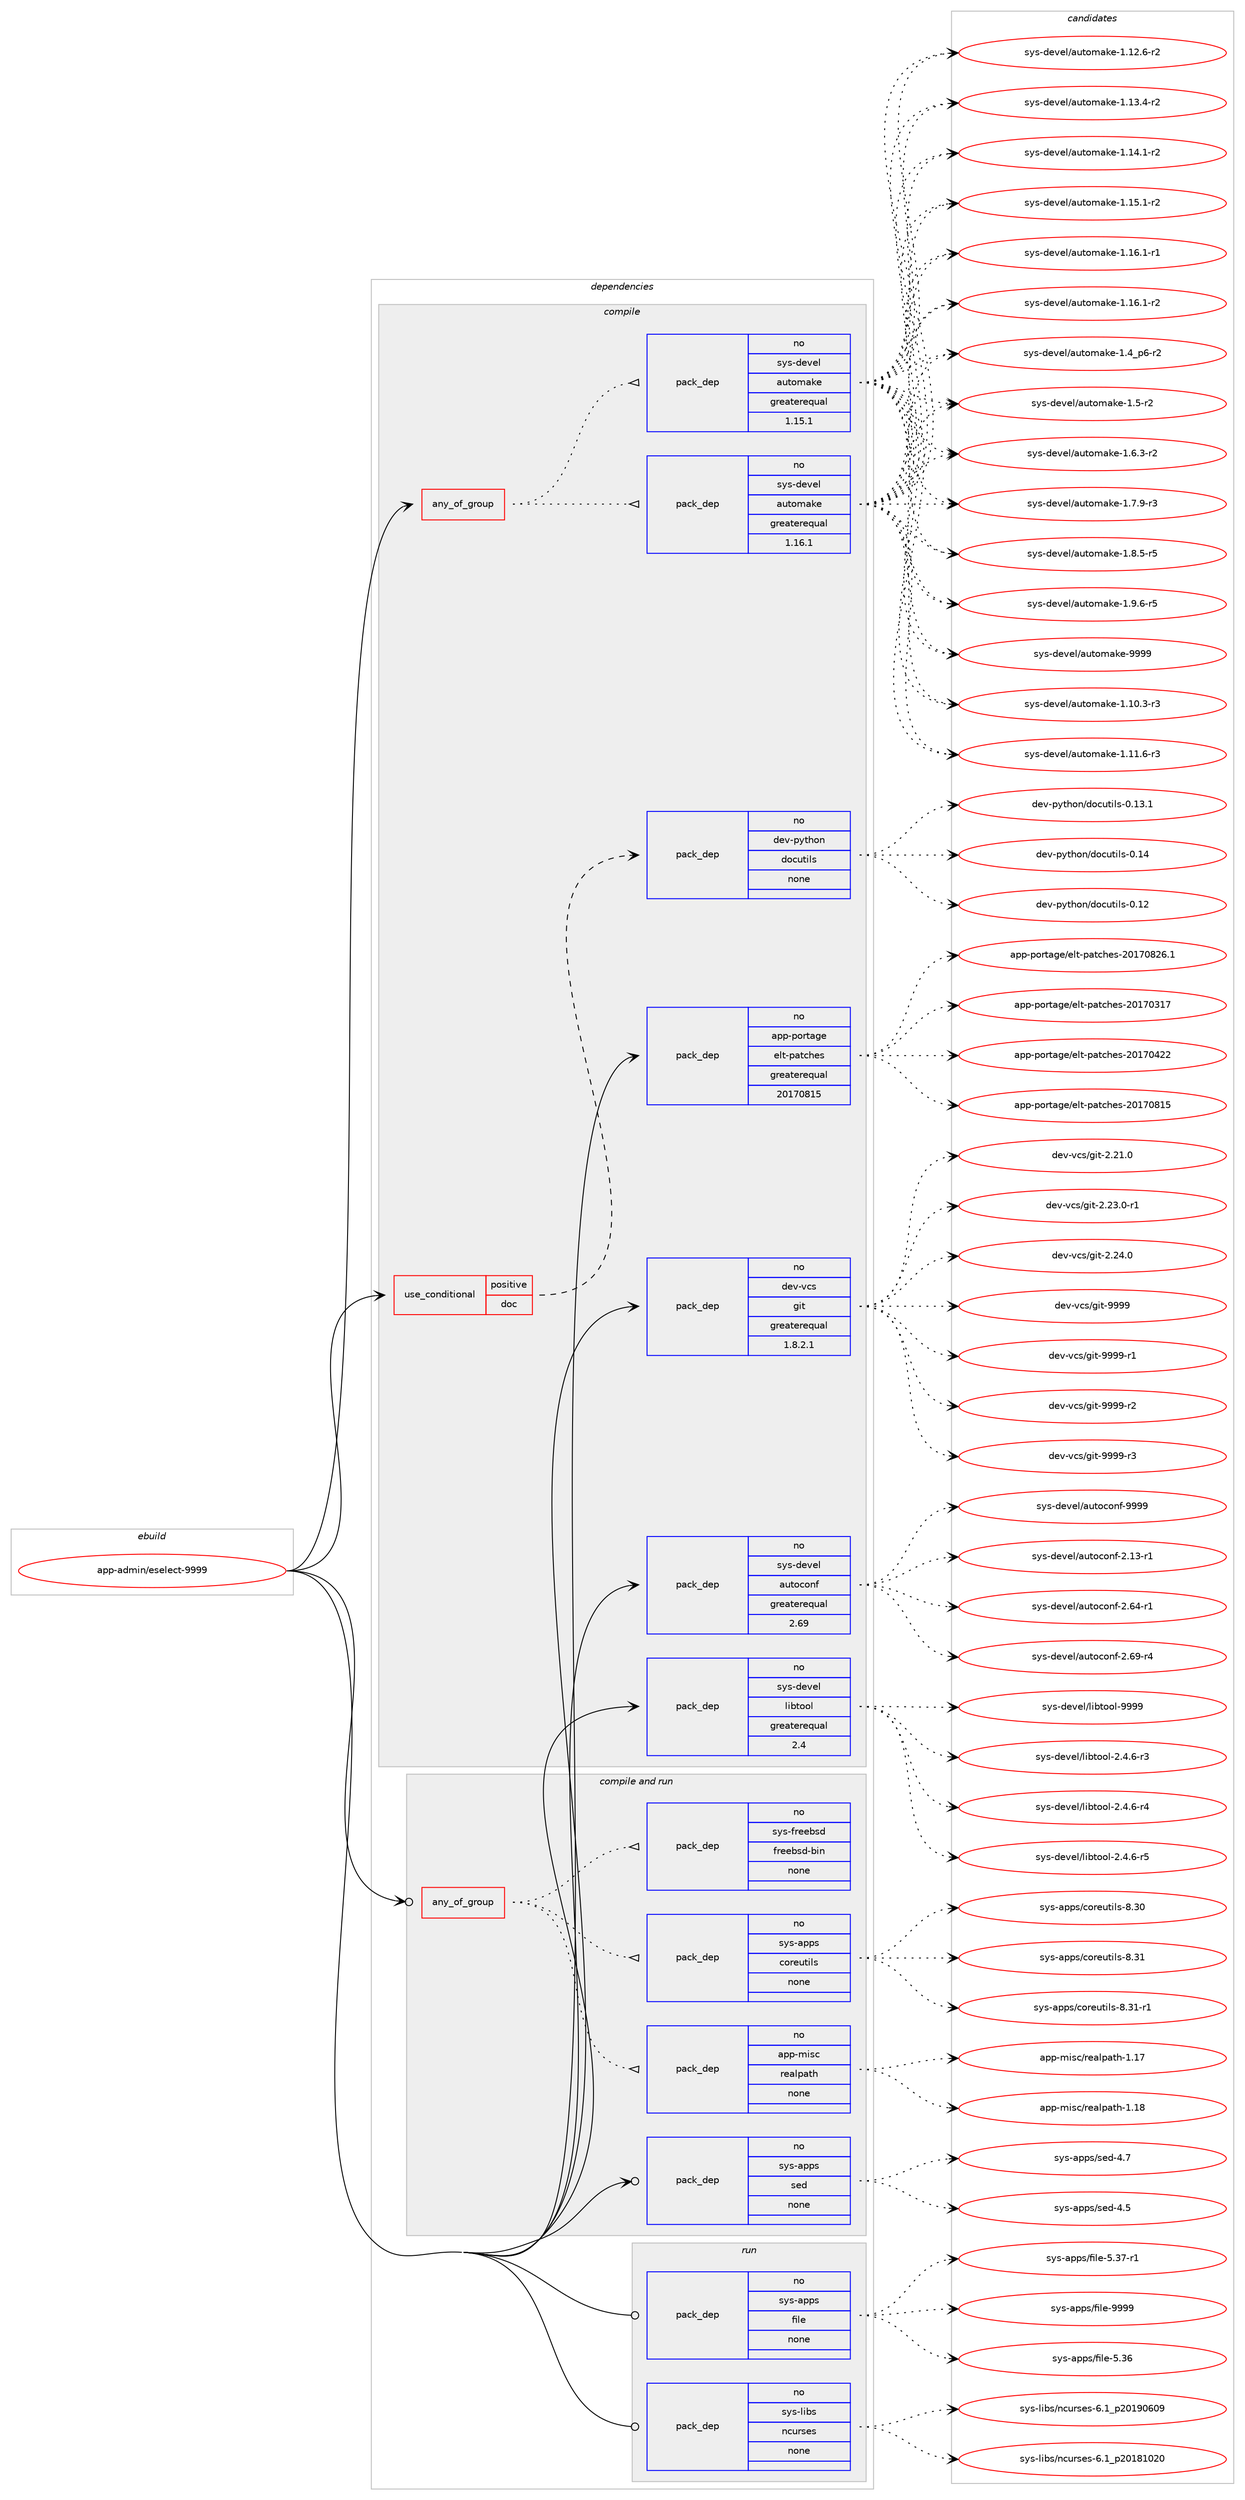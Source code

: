digraph prolog {

# *************
# Graph options
# *************

newrank=true;
concentrate=true;
compound=true;
graph [rankdir=LR,fontname=Helvetica,fontsize=10,ranksep=1.5];#, ranksep=2.5, nodesep=0.2];
edge  [arrowhead=vee];
node  [fontname=Helvetica,fontsize=10];

# **********
# The ebuild
# **********

subgraph cluster_leftcol {
color=gray;
rank=same;
label=<<i>ebuild</i>>;
id [label="app-admin/eselect-9999", color=red, width=4, href="../app-admin/eselect-9999.svg"];
}

# ****************
# The dependencies
# ****************

subgraph cluster_midcol {
color=gray;
label=<<i>dependencies</i>>;
subgraph cluster_compile {
fillcolor="#eeeeee";
style=filled;
label=<<i>compile</i>>;
subgraph any8191 {
dependency466388 [label=<<TABLE BORDER="0" CELLBORDER="1" CELLSPACING="0" CELLPADDING="4"><TR><TD CELLPADDING="10">any_of_group</TD></TR></TABLE>>, shape=none, color=red];subgraph pack346972 {
dependency466389 [label=<<TABLE BORDER="0" CELLBORDER="1" CELLSPACING="0" CELLPADDING="4" WIDTH="220"><TR><TD ROWSPAN="6" CELLPADDING="30">pack_dep</TD></TR><TR><TD WIDTH="110">no</TD></TR><TR><TD>sys-devel</TD></TR><TR><TD>automake</TD></TR><TR><TD>greaterequal</TD></TR><TR><TD>1.16.1</TD></TR></TABLE>>, shape=none, color=blue];
}
dependency466388:e -> dependency466389:w [weight=20,style="dotted",arrowhead="oinv"];
subgraph pack346973 {
dependency466390 [label=<<TABLE BORDER="0" CELLBORDER="1" CELLSPACING="0" CELLPADDING="4" WIDTH="220"><TR><TD ROWSPAN="6" CELLPADDING="30">pack_dep</TD></TR><TR><TD WIDTH="110">no</TD></TR><TR><TD>sys-devel</TD></TR><TR><TD>automake</TD></TR><TR><TD>greaterequal</TD></TR><TR><TD>1.15.1</TD></TR></TABLE>>, shape=none, color=blue];
}
dependency466388:e -> dependency466390:w [weight=20,style="dotted",arrowhead="oinv"];
}
id:e -> dependency466388:w [weight=20,style="solid",arrowhead="vee"];
subgraph cond110927 {
dependency466391 [label=<<TABLE BORDER="0" CELLBORDER="1" CELLSPACING="0" CELLPADDING="4"><TR><TD ROWSPAN="3" CELLPADDING="10">use_conditional</TD></TR><TR><TD>positive</TD></TR><TR><TD>doc</TD></TR></TABLE>>, shape=none, color=red];
subgraph pack346974 {
dependency466392 [label=<<TABLE BORDER="0" CELLBORDER="1" CELLSPACING="0" CELLPADDING="4" WIDTH="220"><TR><TD ROWSPAN="6" CELLPADDING="30">pack_dep</TD></TR><TR><TD WIDTH="110">no</TD></TR><TR><TD>dev-python</TD></TR><TR><TD>docutils</TD></TR><TR><TD>none</TD></TR><TR><TD></TD></TR></TABLE>>, shape=none, color=blue];
}
dependency466391:e -> dependency466392:w [weight=20,style="dashed",arrowhead="vee"];
}
id:e -> dependency466391:w [weight=20,style="solid",arrowhead="vee"];
subgraph pack346975 {
dependency466393 [label=<<TABLE BORDER="0" CELLBORDER="1" CELLSPACING="0" CELLPADDING="4" WIDTH="220"><TR><TD ROWSPAN="6" CELLPADDING="30">pack_dep</TD></TR><TR><TD WIDTH="110">no</TD></TR><TR><TD>app-portage</TD></TR><TR><TD>elt-patches</TD></TR><TR><TD>greaterequal</TD></TR><TR><TD>20170815</TD></TR></TABLE>>, shape=none, color=blue];
}
id:e -> dependency466393:w [weight=20,style="solid",arrowhead="vee"];
subgraph pack346976 {
dependency466394 [label=<<TABLE BORDER="0" CELLBORDER="1" CELLSPACING="0" CELLPADDING="4" WIDTH="220"><TR><TD ROWSPAN="6" CELLPADDING="30">pack_dep</TD></TR><TR><TD WIDTH="110">no</TD></TR><TR><TD>dev-vcs</TD></TR><TR><TD>git</TD></TR><TR><TD>greaterequal</TD></TR><TR><TD>1.8.2.1</TD></TR></TABLE>>, shape=none, color=blue];
}
id:e -> dependency466394:w [weight=20,style="solid",arrowhead="vee"];
subgraph pack346977 {
dependency466395 [label=<<TABLE BORDER="0" CELLBORDER="1" CELLSPACING="0" CELLPADDING="4" WIDTH="220"><TR><TD ROWSPAN="6" CELLPADDING="30">pack_dep</TD></TR><TR><TD WIDTH="110">no</TD></TR><TR><TD>sys-devel</TD></TR><TR><TD>autoconf</TD></TR><TR><TD>greaterequal</TD></TR><TR><TD>2.69</TD></TR></TABLE>>, shape=none, color=blue];
}
id:e -> dependency466395:w [weight=20,style="solid",arrowhead="vee"];
subgraph pack346978 {
dependency466396 [label=<<TABLE BORDER="0" CELLBORDER="1" CELLSPACING="0" CELLPADDING="4" WIDTH="220"><TR><TD ROWSPAN="6" CELLPADDING="30">pack_dep</TD></TR><TR><TD WIDTH="110">no</TD></TR><TR><TD>sys-devel</TD></TR><TR><TD>libtool</TD></TR><TR><TD>greaterequal</TD></TR><TR><TD>2.4</TD></TR></TABLE>>, shape=none, color=blue];
}
id:e -> dependency466396:w [weight=20,style="solid",arrowhead="vee"];
}
subgraph cluster_compileandrun {
fillcolor="#eeeeee";
style=filled;
label=<<i>compile and run</i>>;
subgraph any8192 {
dependency466397 [label=<<TABLE BORDER="0" CELLBORDER="1" CELLSPACING="0" CELLPADDING="4"><TR><TD CELLPADDING="10">any_of_group</TD></TR></TABLE>>, shape=none, color=red];subgraph pack346979 {
dependency466398 [label=<<TABLE BORDER="0" CELLBORDER="1" CELLSPACING="0" CELLPADDING="4" WIDTH="220"><TR><TD ROWSPAN="6" CELLPADDING="30">pack_dep</TD></TR><TR><TD WIDTH="110">no</TD></TR><TR><TD>sys-apps</TD></TR><TR><TD>coreutils</TD></TR><TR><TD>none</TD></TR><TR><TD></TD></TR></TABLE>>, shape=none, color=blue];
}
dependency466397:e -> dependency466398:w [weight=20,style="dotted",arrowhead="oinv"];
subgraph pack346980 {
dependency466399 [label=<<TABLE BORDER="0" CELLBORDER="1" CELLSPACING="0" CELLPADDING="4" WIDTH="220"><TR><TD ROWSPAN="6" CELLPADDING="30">pack_dep</TD></TR><TR><TD WIDTH="110">no</TD></TR><TR><TD>sys-freebsd</TD></TR><TR><TD>freebsd-bin</TD></TR><TR><TD>none</TD></TR><TR><TD></TD></TR></TABLE>>, shape=none, color=blue];
}
dependency466397:e -> dependency466399:w [weight=20,style="dotted",arrowhead="oinv"];
subgraph pack346981 {
dependency466400 [label=<<TABLE BORDER="0" CELLBORDER="1" CELLSPACING="0" CELLPADDING="4" WIDTH="220"><TR><TD ROWSPAN="6" CELLPADDING="30">pack_dep</TD></TR><TR><TD WIDTH="110">no</TD></TR><TR><TD>app-misc</TD></TR><TR><TD>realpath</TD></TR><TR><TD>none</TD></TR><TR><TD></TD></TR></TABLE>>, shape=none, color=blue];
}
dependency466397:e -> dependency466400:w [weight=20,style="dotted",arrowhead="oinv"];
}
id:e -> dependency466397:w [weight=20,style="solid",arrowhead="odotvee"];
subgraph pack346982 {
dependency466401 [label=<<TABLE BORDER="0" CELLBORDER="1" CELLSPACING="0" CELLPADDING="4" WIDTH="220"><TR><TD ROWSPAN="6" CELLPADDING="30">pack_dep</TD></TR><TR><TD WIDTH="110">no</TD></TR><TR><TD>sys-apps</TD></TR><TR><TD>sed</TD></TR><TR><TD>none</TD></TR><TR><TD></TD></TR></TABLE>>, shape=none, color=blue];
}
id:e -> dependency466401:w [weight=20,style="solid",arrowhead="odotvee"];
}
subgraph cluster_run {
fillcolor="#eeeeee";
style=filled;
label=<<i>run</i>>;
subgraph pack346983 {
dependency466402 [label=<<TABLE BORDER="0" CELLBORDER="1" CELLSPACING="0" CELLPADDING="4" WIDTH="220"><TR><TD ROWSPAN="6" CELLPADDING="30">pack_dep</TD></TR><TR><TD WIDTH="110">no</TD></TR><TR><TD>sys-apps</TD></TR><TR><TD>file</TD></TR><TR><TD>none</TD></TR><TR><TD></TD></TR></TABLE>>, shape=none, color=blue];
}
id:e -> dependency466402:w [weight=20,style="solid",arrowhead="odot"];
subgraph pack346984 {
dependency466403 [label=<<TABLE BORDER="0" CELLBORDER="1" CELLSPACING="0" CELLPADDING="4" WIDTH="220"><TR><TD ROWSPAN="6" CELLPADDING="30">pack_dep</TD></TR><TR><TD WIDTH="110">no</TD></TR><TR><TD>sys-libs</TD></TR><TR><TD>ncurses</TD></TR><TR><TD>none</TD></TR><TR><TD></TD></TR></TABLE>>, shape=none, color=blue];
}
id:e -> dependency466403:w [weight=20,style="solid",arrowhead="odot"];
}
}

# **************
# The candidates
# **************

subgraph cluster_choices {
rank=same;
color=gray;
label=<<i>candidates</i>>;

subgraph choice346972 {
color=black;
nodesep=1;
choice11512111545100101118101108479711711611110997107101454946494846514511451 [label="sys-devel/automake-1.10.3-r3", color=red, width=4,href="../sys-devel/automake-1.10.3-r3.svg"];
choice11512111545100101118101108479711711611110997107101454946494946544511451 [label="sys-devel/automake-1.11.6-r3", color=red, width=4,href="../sys-devel/automake-1.11.6-r3.svg"];
choice11512111545100101118101108479711711611110997107101454946495046544511450 [label="sys-devel/automake-1.12.6-r2", color=red, width=4,href="../sys-devel/automake-1.12.6-r2.svg"];
choice11512111545100101118101108479711711611110997107101454946495146524511450 [label="sys-devel/automake-1.13.4-r2", color=red, width=4,href="../sys-devel/automake-1.13.4-r2.svg"];
choice11512111545100101118101108479711711611110997107101454946495246494511450 [label="sys-devel/automake-1.14.1-r2", color=red, width=4,href="../sys-devel/automake-1.14.1-r2.svg"];
choice11512111545100101118101108479711711611110997107101454946495346494511450 [label="sys-devel/automake-1.15.1-r2", color=red, width=4,href="../sys-devel/automake-1.15.1-r2.svg"];
choice11512111545100101118101108479711711611110997107101454946495446494511449 [label="sys-devel/automake-1.16.1-r1", color=red, width=4,href="../sys-devel/automake-1.16.1-r1.svg"];
choice11512111545100101118101108479711711611110997107101454946495446494511450 [label="sys-devel/automake-1.16.1-r2", color=red, width=4,href="../sys-devel/automake-1.16.1-r2.svg"];
choice115121115451001011181011084797117116111109971071014549465295112544511450 [label="sys-devel/automake-1.4_p6-r2", color=red, width=4,href="../sys-devel/automake-1.4_p6-r2.svg"];
choice11512111545100101118101108479711711611110997107101454946534511450 [label="sys-devel/automake-1.5-r2", color=red, width=4,href="../sys-devel/automake-1.5-r2.svg"];
choice115121115451001011181011084797117116111109971071014549465446514511450 [label="sys-devel/automake-1.6.3-r2", color=red, width=4,href="../sys-devel/automake-1.6.3-r2.svg"];
choice115121115451001011181011084797117116111109971071014549465546574511451 [label="sys-devel/automake-1.7.9-r3", color=red, width=4,href="../sys-devel/automake-1.7.9-r3.svg"];
choice115121115451001011181011084797117116111109971071014549465646534511453 [label="sys-devel/automake-1.8.5-r5", color=red, width=4,href="../sys-devel/automake-1.8.5-r5.svg"];
choice115121115451001011181011084797117116111109971071014549465746544511453 [label="sys-devel/automake-1.9.6-r5", color=red, width=4,href="../sys-devel/automake-1.9.6-r5.svg"];
choice115121115451001011181011084797117116111109971071014557575757 [label="sys-devel/automake-9999", color=red, width=4,href="../sys-devel/automake-9999.svg"];
dependency466389:e -> choice11512111545100101118101108479711711611110997107101454946494846514511451:w [style=dotted,weight="100"];
dependency466389:e -> choice11512111545100101118101108479711711611110997107101454946494946544511451:w [style=dotted,weight="100"];
dependency466389:e -> choice11512111545100101118101108479711711611110997107101454946495046544511450:w [style=dotted,weight="100"];
dependency466389:e -> choice11512111545100101118101108479711711611110997107101454946495146524511450:w [style=dotted,weight="100"];
dependency466389:e -> choice11512111545100101118101108479711711611110997107101454946495246494511450:w [style=dotted,weight="100"];
dependency466389:e -> choice11512111545100101118101108479711711611110997107101454946495346494511450:w [style=dotted,weight="100"];
dependency466389:e -> choice11512111545100101118101108479711711611110997107101454946495446494511449:w [style=dotted,weight="100"];
dependency466389:e -> choice11512111545100101118101108479711711611110997107101454946495446494511450:w [style=dotted,weight="100"];
dependency466389:e -> choice115121115451001011181011084797117116111109971071014549465295112544511450:w [style=dotted,weight="100"];
dependency466389:e -> choice11512111545100101118101108479711711611110997107101454946534511450:w [style=dotted,weight="100"];
dependency466389:e -> choice115121115451001011181011084797117116111109971071014549465446514511450:w [style=dotted,weight="100"];
dependency466389:e -> choice115121115451001011181011084797117116111109971071014549465546574511451:w [style=dotted,weight="100"];
dependency466389:e -> choice115121115451001011181011084797117116111109971071014549465646534511453:w [style=dotted,weight="100"];
dependency466389:e -> choice115121115451001011181011084797117116111109971071014549465746544511453:w [style=dotted,weight="100"];
dependency466389:e -> choice115121115451001011181011084797117116111109971071014557575757:w [style=dotted,weight="100"];
}
subgraph choice346973 {
color=black;
nodesep=1;
choice11512111545100101118101108479711711611110997107101454946494846514511451 [label="sys-devel/automake-1.10.3-r3", color=red, width=4,href="../sys-devel/automake-1.10.3-r3.svg"];
choice11512111545100101118101108479711711611110997107101454946494946544511451 [label="sys-devel/automake-1.11.6-r3", color=red, width=4,href="../sys-devel/automake-1.11.6-r3.svg"];
choice11512111545100101118101108479711711611110997107101454946495046544511450 [label="sys-devel/automake-1.12.6-r2", color=red, width=4,href="../sys-devel/automake-1.12.6-r2.svg"];
choice11512111545100101118101108479711711611110997107101454946495146524511450 [label="sys-devel/automake-1.13.4-r2", color=red, width=4,href="../sys-devel/automake-1.13.4-r2.svg"];
choice11512111545100101118101108479711711611110997107101454946495246494511450 [label="sys-devel/automake-1.14.1-r2", color=red, width=4,href="../sys-devel/automake-1.14.1-r2.svg"];
choice11512111545100101118101108479711711611110997107101454946495346494511450 [label="sys-devel/automake-1.15.1-r2", color=red, width=4,href="../sys-devel/automake-1.15.1-r2.svg"];
choice11512111545100101118101108479711711611110997107101454946495446494511449 [label="sys-devel/automake-1.16.1-r1", color=red, width=4,href="../sys-devel/automake-1.16.1-r1.svg"];
choice11512111545100101118101108479711711611110997107101454946495446494511450 [label="sys-devel/automake-1.16.1-r2", color=red, width=4,href="../sys-devel/automake-1.16.1-r2.svg"];
choice115121115451001011181011084797117116111109971071014549465295112544511450 [label="sys-devel/automake-1.4_p6-r2", color=red, width=4,href="../sys-devel/automake-1.4_p6-r2.svg"];
choice11512111545100101118101108479711711611110997107101454946534511450 [label="sys-devel/automake-1.5-r2", color=red, width=4,href="../sys-devel/automake-1.5-r2.svg"];
choice115121115451001011181011084797117116111109971071014549465446514511450 [label="sys-devel/automake-1.6.3-r2", color=red, width=4,href="../sys-devel/automake-1.6.3-r2.svg"];
choice115121115451001011181011084797117116111109971071014549465546574511451 [label="sys-devel/automake-1.7.9-r3", color=red, width=4,href="../sys-devel/automake-1.7.9-r3.svg"];
choice115121115451001011181011084797117116111109971071014549465646534511453 [label="sys-devel/automake-1.8.5-r5", color=red, width=4,href="../sys-devel/automake-1.8.5-r5.svg"];
choice115121115451001011181011084797117116111109971071014549465746544511453 [label="sys-devel/automake-1.9.6-r5", color=red, width=4,href="../sys-devel/automake-1.9.6-r5.svg"];
choice115121115451001011181011084797117116111109971071014557575757 [label="sys-devel/automake-9999", color=red, width=4,href="../sys-devel/automake-9999.svg"];
dependency466390:e -> choice11512111545100101118101108479711711611110997107101454946494846514511451:w [style=dotted,weight="100"];
dependency466390:e -> choice11512111545100101118101108479711711611110997107101454946494946544511451:w [style=dotted,weight="100"];
dependency466390:e -> choice11512111545100101118101108479711711611110997107101454946495046544511450:w [style=dotted,weight="100"];
dependency466390:e -> choice11512111545100101118101108479711711611110997107101454946495146524511450:w [style=dotted,weight="100"];
dependency466390:e -> choice11512111545100101118101108479711711611110997107101454946495246494511450:w [style=dotted,weight="100"];
dependency466390:e -> choice11512111545100101118101108479711711611110997107101454946495346494511450:w [style=dotted,weight="100"];
dependency466390:e -> choice11512111545100101118101108479711711611110997107101454946495446494511449:w [style=dotted,weight="100"];
dependency466390:e -> choice11512111545100101118101108479711711611110997107101454946495446494511450:w [style=dotted,weight="100"];
dependency466390:e -> choice115121115451001011181011084797117116111109971071014549465295112544511450:w [style=dotted,weight="100"];
dependency466390:e -> choice11512111545100101118101108479711711611110997107101454946534511450:w [style=dotted,weight="100"];
dependency466390:e -> choice115121115451001011181011084797117116111109971071014549465446514511450:w [style=dotted,weight="100"];
dependency466390:e -> choice115121115451001011181011084797117116111109971071014549465546574511451:w [style=dotted,weight="100"];
dependency466390:e -> choice115121115451001011181011084797117116111109971071014549465646534511453:w [style=dotted,weight="100"];
dependency466390:e -> choice115121115451001011181011084797117116111109971071014549465746544511453:w [style=dotted,weight="100"];
dependency466390:e -> choice115121115451001011181011084797117116111109971071014557575757:w [style=dotted,weight="100"];
}
subgraph choice346974 {
color=black;
nodesep=1;
choice1001011184511212111610411111047100111991171161051081154548464950 [label="dev-python/docutils-0.12", color=red, width=4,href="../dev-python/docutils-0.12.svg"];
choice10010111845112121116104111110471001119911711610510811545484649514649 [label="dev-python/docutils-0.13.1", color=red, width=4,href="../dev-python/docutils-0.13.1.svg"];
choice1001011184511212111610411111047100111991171161051081154548464952 [label="dev-python/docutils-0.14", color=red, width=4,href="../dev-python/docutils-0.14.svg"];
dependency466392:e -> choice1001011184511212111610411111047100111991171161051081154548464950:w [style=dotted,weight="100"];
dependency466392:e -> choice10010111845112121116104111110471001119911711610510811545484649514649:w [style=dotted,weight="100"];
dependency466392:e -> choice1001011184511212111610411111047100111991171161051081154548464952:w [style=dotted,weight="100"];
}
subgraph choice346975 {
color=black;
nodesep=1;
choice97112112451121111141169710310147101108116451129711699104101115455048495548514955 [label="app-portage/elt-patches-20170317", color=red, width=4,href="../app-portage/elt-patches-20170317.svg"];
choice97112112451121111141169710310147101108116451129711699104101115455048495548525050 [label="app-portage/elt-patches-20170422", color=red, width=4,href="../app-portage/elt-patches-20170422.svg"];
choice97112112451121111141169710310147101108116451129711699104101115455048495548564953 [label="app-portage/elt-patches-20170815", color=red, width=4,href="../app-portage/elt-patches-20170815.svg"];
choice971121124511211111411697103101471011081164511297116991041011154550484955485650544649 [label="app-portage/elt-patches-20170826.1", color=red, width=4,href="../app-portage/elt-patches-20170826.1.svg"];
dependency466393:e -> choice97112112451121111141169710310147101108116451129711699104101115455048495548514955:w [style=dotted,weight="100"];
dependency466393:e -> choice97112112451121111141169710310147101108116451129711699104101115455048495548525050:w [style=dotted,weight="100"];
dependency466393:e -> choice97112112451121111141169710310147101108116451129711699104101115455048495548564953:w [style=dotted,weight="100"];
dependency466393:e -> choice971121124511211111411697103101471011081164511297116991041011154550484955485650544649:w [style=dotted,weight="100"];
}
subgraph choice346976 {
color=black;
nodesep=1;
choice10010111845118991154710310511645504650494648 [label="dev-vcs/git-2.21.0", color=red, width=4,href="../dev-vcs/git-2.21.0.svg"];
choice100101118451189911547103105116455046505146484511449 [label="dev-vcs/git-2.23.0-r1", color=red, width=4,href="../dev-vcs/git-2.23.0-r1.svg"];
choice10010111845118991154710310511645504650524648 [label="dev-vcs/git-2.24.0", color=red, width=4,href="../dev-vcs/git-2.24.0.svg"];
choice1001011184511899115471031051164557575757 [label="dev-vcs/git-9999", color=red, width=4,href="../dev-vcs/git-9999.svg"];
choice10010111845118991154710310511645575757574511449 [label="dev-vcs/git-9999-r1", color=red, width=4,href="../dev-vcs/git-9999-r1.svg"];
choice10010111845118991154710310511645575757574511450 [label="dev-vcs/git-9999-r2", color=red, width=4,href="../dev-vcs/git-9999-r2.svg"];
choice10010111845118991154710310511645575757574511451 [label="dev-vcs/git-9999-r3", color=red, width=4,href="../dev-vcs/git-9999-r3.svg"];
dependency466394:e -> choice10010111845118991154710310511645504650494648:w [style=dotted,weight="100"];
dependency466394:e -> choice100101118451189911547103105116455046505146484511449:w [style=dotted,weight="100"];
dependency466394:e -> choice10010111845118991154710310511645504650524648:w [style=dotted,weight="100"];
dependency466394:e -> choice1001011184511899115471031051164557575757:w [style=dotted,weight="100"];
dependency466394:e -> choice10010111845118991154710310511645575757574511449:w [style=dotted,weight="100"];
dependency466394:e -> choice10010111845118991154710310511645575757574511450:w [style=dotted,weight="100"];
dependency466394:e -> choice10010111845118991154710310511645575757574511451:w [style=dotted,weight="100"];
}
subgraph choice346977 {
color=black;
nodesep=1;
choice1151211154510010111810110847971171161119911111010245504649514511449 [label="sys-devel/autoconf-2.13-r1", color=red, width=4,href="../sys-devel/autoconf-2.13-r1.svg"];
choice1151211154510010111810110847971171161119911111010245504654524511449 [label="sys-devel/autoconf-2.64-r1", color=red, width=4,href="../sys-devel/autoconf-2.64-r1.svg"];
choice1151211154510010111810110847971171161119911111010245504654574511452 [label="sys-devel/autoconf-2.69-r4", color=red, width=4,href="../sys-devel/autoconf-2.69-r4.svg"];
choice115121115451001011181011084797117116111991111101024557575757 [label="sys-devel/autoconf-9999", color=red, width=4,href="../sys-devel/autoconf-9999.svg"];
dependency466395:e -> choice1151211154510010111810110847971171161119911111010245504649514511449:w [style=dotted,weight="100"];
dependency466395:e -> choice1151211154510010111810110847971171161119911111010245504654524511449:w [style=dotted,weight="100"];
dependency466395:e -> choice1151211154510010111810110847971171161119911111010245504654574511452:w [style=dotted,weight="100"];
dependency466395:e -> choice115121115451001011181011084797117116111991111101024557575757:w [style=dotted,weight="100"];
}
subgraph choice346978 {
color=black;
nodesep=1;
choice1151211154510010111810110847108105981161111111084550465246544511451 [label="sys-devel/libtool-2.4.6-r3", color=red, width=4,href="../sys-devel/libtool-2.4.6-r3.svg"];
choice1151211154510010111810110847108105981161111111084550465246544511452 [label="sys-devel/libtool-2.4.6-r4", color=red, width=4,href="../sys-devel/libtool-2.4.6-r4.svg"];
choice1151211154510010111810110847108105981161111111084550465246544511453 [label="sys-devel/libtool-2.4.6-r5", color=red, width=4,href="../sys-devel/libtool-2.4.6-r5.svg"];
choice1151211154510010111810110847108105981161111111084557575757 [label="sys-devel/libtool-9999", color=red, width=4,href="../sys-devel/libtool-9999.svg"];
dependency466396:e -> choice1151211154510010111810110847108105981161111111084550465246544511451:w [style=dotted,weight="100"];
dependency466396:e -> choice1151211154510010111810110847108105981161111111084550465246544511452:w [style=dotted,weight="100"];
dependency466396:e -> choice1151211154510010111810110847108105981161111111084550465246544511453:w [style=dotted,weight="100"];
dependency466396:e -> choice1151211154510010111810110847108105981161111111084557575757:w [style=dotted,weight="100"];
}
subgraph choice346979 {
color=black;
nodesep=1;
choice115121115459711211211547991111141011171161051081154556465148 [label="sys-apps/coreutils-8.30", color=red, width=4,href="../sys-apps/coreutils-8.30.svg"];
choice115121115459711211211547991111141011171161051081154556465149 [label="sys-apps/coreutils-8.31", color=red, width=4,href="../sys-apps/coreutils-8.31.svg"];
choice1151211154597112112115479911111410111711610510811545564651494511449 [label="sys-apps/coreutils-8.31-r1", color=red, width=4,href="../sys-apps/coreutils-8.31-r1.svg"];
dependency466398:e -> choice115121115459711211211547991111141011171161051081154556465148:w [style=dotted,weight="100"];
dependency466398:e -> choice115121115459711211211547991111141011171161051081154556465149:w [style=dotted,weight="100"];
dependency466398:e -> choice1151211154597112112115479911111410111711610510811545564651494511449:w [style=dotted,weight="100"];
}
subgraph choice346980 {
color=black;
nodesep=1;
}
subgraph choice346981 {
color=black;
nodesep=1;
choice9711211245109105115994711410197108112971161044549464955 [label="app-misc/realpath-1.17", color=red, width=4,href="../app-misc/realpath-1.17.svg"];
choice9711211245109105115994711410197108112971161044549464956 [label="app-misc/realpath-1.18", color=red, width=4,href="../app-misc/realpath-1.18.svg"];
dependency466400:e -> choice9711211245109105115994711410197108112971161044549464955:w [style=dotted,weight="100"];
dependency466400:e -> choice9711211245109105115994711410197108112971161044549464956:w [style=dotted,weight="100"];
}
subgraph choice346982 {
color=black;
nodesep=1;
choice11512111545971121121154711510110045524653 [label="sys-apps/sed-4.5", color=red, width=4,href="../sys-apps/sed-4.5.svg"];
choice11512111545971121121154711510110045524655 [label="sys-apps/sed-4.7", color=red, width=4,href="../sys-apps/sed-4.7.svg"];
dependency466401:e -> choice11512111545971121121154711510110045524653:w [style=dotted,weight="100"];
dependency466401:e -> choice11512111545971121121154711510110045524655:w [style=dotted,weight="100"];
}
subgraph choice346983 {
color=black;
nodesep=1;
choice1151211154597112112115471021051081014553465154 [label="sys-apps/file-5.36", color=red, width=4,href="../sys-apps/file-5.36.svg"];
choice11512111545971121121154710210510810145534651554511449 [label="sys-apps/file-5.37-r1", color=red, width=4,href="../sys-apps/file-5.37-r1.svg"];
choice1151211154597112112115471021051081014557575757 [label="sys-apps/file-9999", color=red, width=4,href="../sys-apps/file-9999.svg"];
dependency466402:e -> choice1151211154597112112115471021051081014553465154:w [style=dotted,weight="100"];
dependency466402:e -> choice11512111545971121121154710210510810145534651554511449:w [style=dotted,weight="100"];
dependency466402:e -> choice1151211154597112112115471021051081014557575757:w [style=dotted,weight="100"];
}
subgraph choice346984 {
color=black;
nodesep=1;
choice1151211154510810598115471109911711411510111545544649951125048495649485048 [label="sys-libs/ncurses-6.1_p20181020", color=red, width=4,href="../sys-libs/ncurses-6.1_p20181020.svg"];
choice1151211154510810598115471109911711411510111545544649951125048495748544857 [label="sys-libs/ncurses-6.1_p20190609", color=red, width=4,href="../sys-libs/ncurses-6.1_p20190609.svg"];
dependency466403:e -> choice1151211154510810598115471109911711411510111545544649951125048495649485048:w [style=dotted,weight="100"];
dependency466403:e -> choice1151211154510810598115471109911711411510111545544649951125048495748544857:w [style=dotted,weight="100"];
}
}

}
